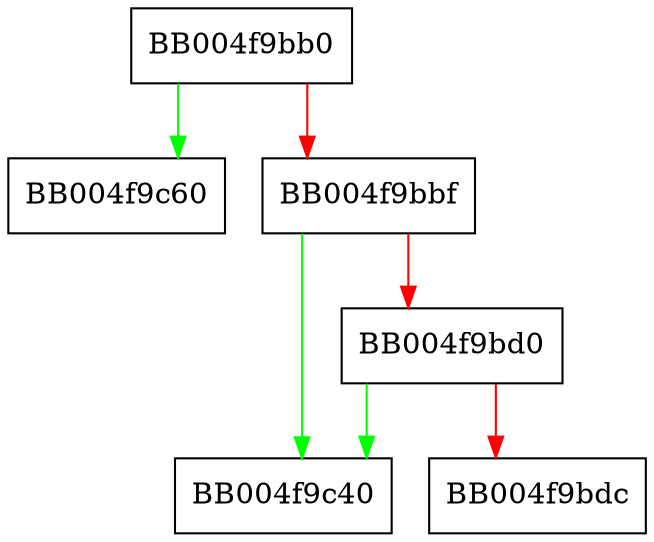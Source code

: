 digraph ossl_quic_channel_set_peer_addr {
  node [shape="box"];
  graph [splines=ortho];
  BB004f9bb0 -> BB004f9c60 [color="green"];
  BB004f9bb0 -> BB004f9bbf [color="red"];
  BB004f9bbf -> BB004f9c40 [color="green"];
  BB004f9bbf -> BB004f9bd0 [color="red"];
  BB004f9bd0 -> BB004f9c40 [color="green"];
  BB004f9bd0 -> BB004f9bdc [color="red"];
}